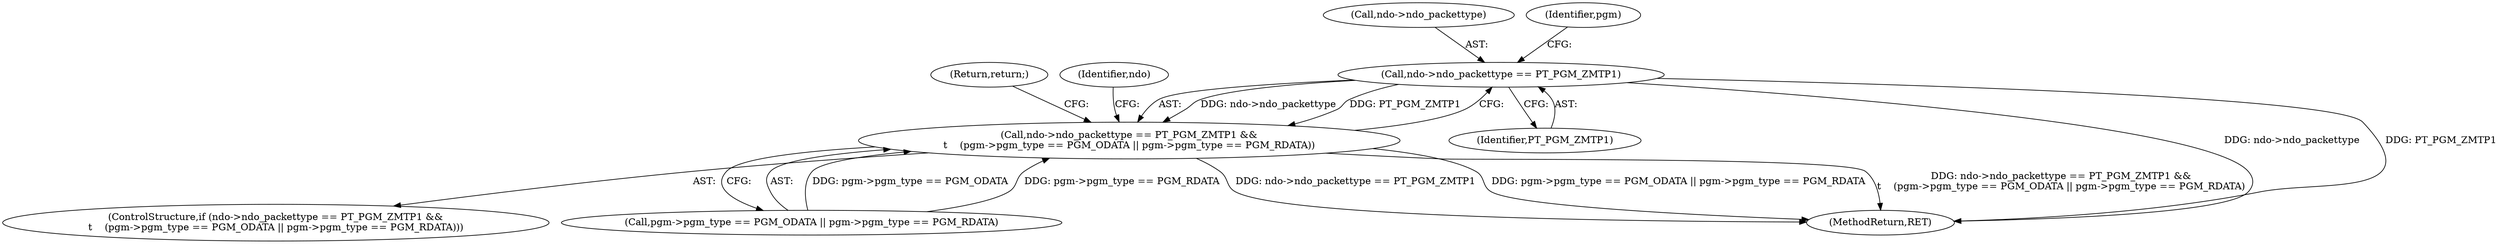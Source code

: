 digraph "0_tcpdump_da6f1a677bfa4476abaeaf9b1afe1c4390f51b41@pointer" {
"1001982" [label="(Call,ndo->ndo_packettype == PT_PGM_ZMTP1)"];
"1001981" [label="(Call,ndo->ndo_packettype == PT_PGM_ZMTP1 &&\n\t    (pgm->pgm_type == PGM_ODATA || pgm->pgm_type == PGM_RDATA))"];
"1001980" [label="(ControlStructure,if (ndo->ndo_packettype == PT_PGM_ZMTP1 &&\n\t    (pgm->pgm_type == PGM_ODATA || pgm->pgm_type == PGM_RDATA)))"];
"1002006" [label="(Return,return;)"];
"1001983" [label="(Call,ndo->ndo_packettype)"];
"1001981" [label="(Call,ndo->ndo_packettype == PT_PGM_ZMTP1 &&\n\t    (pgm->pgm_type == PGM_ODATA || pgm->pgm_type == PGM_RDATA))"];
"1001999" [label="(Identifier,ndo)"];
"1001990" [label="(Identifier,pgm)"];
"1001987" [label="(Call,pgm->pgm_type == PGM_ODATA || pgm->pgm_type == PGM_RDATA)"];
"1001982" [label="(Call,ndo->ndo_packettype == PT_PGM_ZMTP1)"];
"1001986" [label="(Identifier,PT_PGM_ZMTP1)"];
"1002020" [label="(MethodReturn,RET)"];
"1001982" -> "1001981"  [label="AST: "];
"1001982" -> "1001986"  [label="CFG: "];
"1001983" -> "1001982"  [label="AST: "];
"1001986" -> "1001982"  [label="AST: "];
"1001990" -> "1001982"  [label="CFG: "];
"1001981" -> "1001982"  [label="CFG: "];
"1001982" -> "1002020"  [label="DDG: ndo->ndo_packettype"];
"1001982" -> "1002020"  [label="DDG: PT_PGM_ZMTP1"];
"1001982" -> "1001981"  [label="DDG: ndo->ndo_packettype"];
"1001982" -> "1001981"  [label="DDG: PT_PGM_ZMTP1"];
"1001981" -> "1001980"  [label="AST: "];
"1001981" -> "1001987"  [label="CFG: "];
"1001987" -> "1001981"  [label="AST: "];
"1001999" -> "1001981"  [label="CFG: "];
"1002006" -> "1001981"  [label="CFG: "];
"1001981" -> "1002020"  [label="DDG: ndo->ndo_packettype == PT_PGM_ZMTP1"];
"1001981" -> "1002020"  [label="DDG: pgm->pgm_type == PGM_ODATA || pgm->pgm_type == PGM_RDATA"];
"1001981" -> "1002020"  [label="DDG: ndo->ndo_packettype == PT_PGM_ZMTP1 &&\n\t    (pgm->pgm_type == PGM_ODATA || pgm->pgm_type == PGM_RDATA)"];
"1001987" -> "1001981"  [label="DDG: pgm->pgm_type == PGM_ODATA"];
"1001987" -> "1001981"  [label="DDG: pgm->pgm_type == PGM_RDATA"];
}
